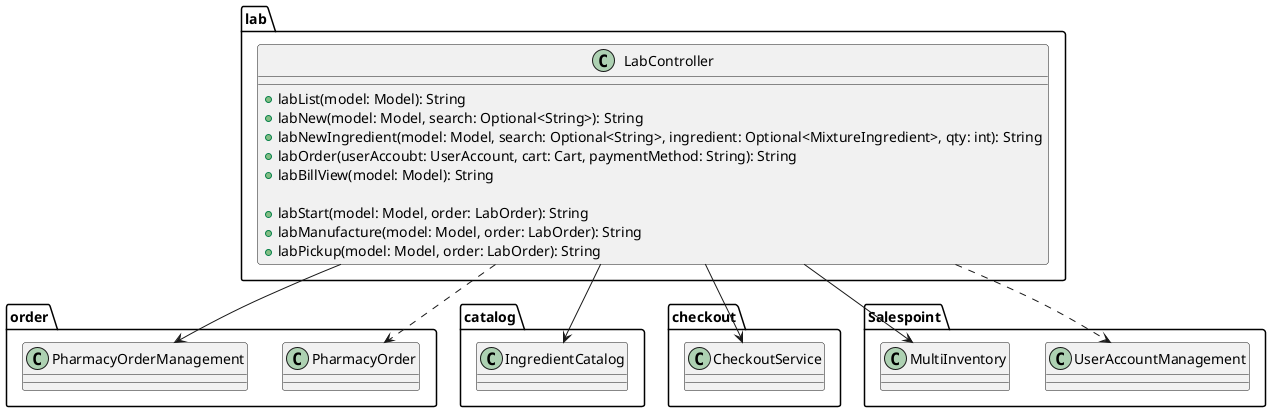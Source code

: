 @startuml Lab Class Diagram

package lab {
  class LabController {
    +labList(model: Model): String
    +labNew(model: Model, search: Optional<String>): String
    +labNewIngredient(model: Model, search: Optional<String>, ingredient: Optional<MixtureIngredient>, qty: int): String
    +labOrder(userAccoubt: UserAccount, cart: Cart, paymentMethod: String): String
		+labBillView(model: Model): String

    +labStart(model: Model, order: LabOrder): String
    +labManufacture(model: Model, order: LabOrder): String
    +labPickup(model: Model, order: LabOrder): String
  }
}

package order {
	class PharmacyOrder
	class PharmacyOrderManagement
}

package catalog {
	class IngredientCatalog
}

package checkout {
	class CheckoutService
}

package Salespoint {
  class UserAccountManagement
	class MultiInventory
}

LabController --> PharmacyOrderManagement
LabController ..> PharmacyOrder
LabController ..> UserAccountManagement
LabController --> IngredientCatalog
LabController --> CheckoutService
LabController --> MultiInventory

@enduml
